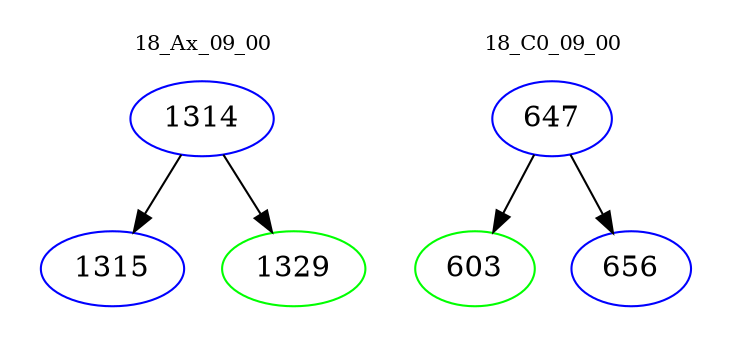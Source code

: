 digraph{
subgraph cluster_0 {
color = white
label = "18_Ax_09_00";
fontsize=10;
T0_1314 [label="1314", color="blue"]
T0_1314 -> T0_1315 [color="black"]
T0_1315 [label="1315", color="blue"]
T0_1314 -> T0_1329 [color="black"]
T0_1329 [label="1329", color="green"]
}
subgraph cluster_1 {
color = white
label = "18_C0_09_00";
fontsize=10;
T1_647 [label="647", color="blue"]
T1_647 -> T1_603 [color="black"]
T1_603 [label="603", color="green"]
T1_647 -> T1_656 [color="black"]
T1_656 [label="656", color="blue"]
}
}
